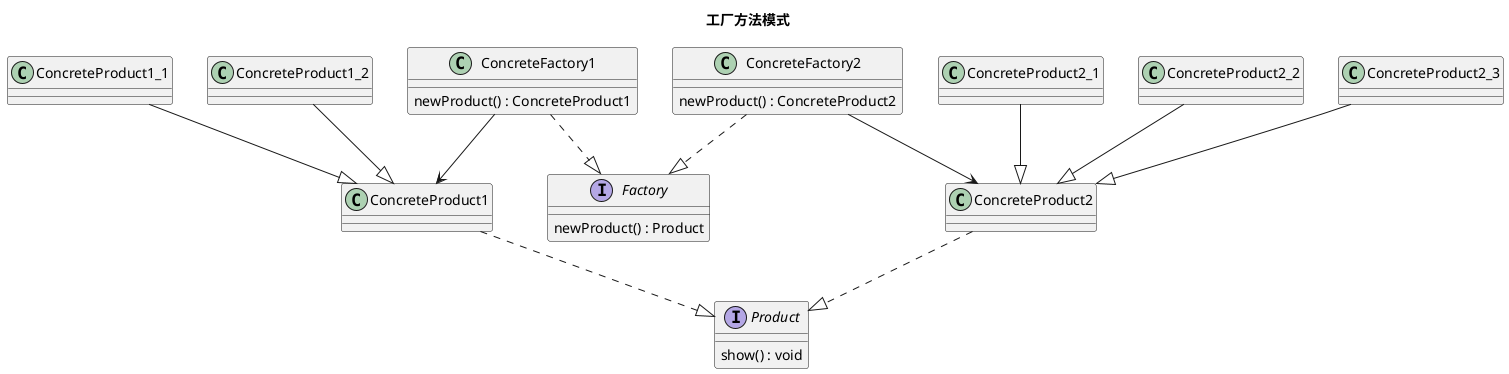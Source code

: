 @startuml
title 工厂方法模式

Interface Product {
  show() : void
}

Class ConcreteProduct1 {}
ConcreteProduct1 ..|> Product

Class ConcreteProduct2 {}
ConcreteProduct2 ..|> Product

Class ConcreteProduct1_1 {}
Class ConcreteProduct1_2 {}

ConcreteProduct1_1 --|> ConcreteProduct1
ConcreteProduct1_2 --|> ConcreteProduct1

Class ConcreteProduct2_1 {}
Class ConcreteProduct2_2 {}
Class ConcreteProduct2_3 {}

ConcreteProduct2_1 --|> ConcreteProduct2
ConcreteProduct2_2 --|> ConcreteProduct2
ConcreteProduct2_3 --|> ConcreteProduct2

Interface Factory {
  newProduct() : Product
}
Class ConcreteFactory1 {
  newProduct() : ConcreteProduct1
}
Class ConcreteFactory2 {
  newProduct() : ConcreteProduct2
}

ConcreteFactory1 ..|> Factory
ConcreteFactory2 ..|> Factory

ConcreteFactory1 --> ConcreteProduct1
ConcreteFactory2 --> ConcreteProduct2

@enduml